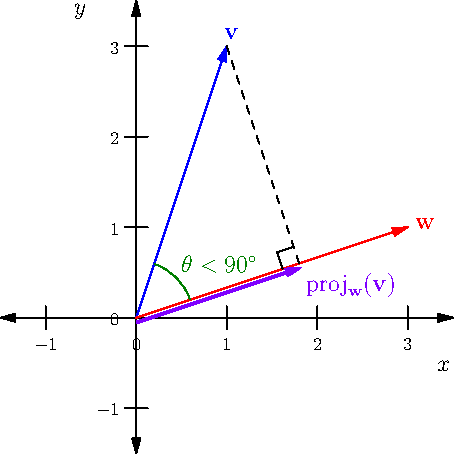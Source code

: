 size(8cm);
import geometry;
pair foot(pair P, pair A, pair B) { return foot(triangle(A,B,P).VC); }
usepackage("amsmath");

import graph;
xaxis("$x$", -1.5, 3.5, Ticks(Label(fontsize(9pt)), Step=1, begin=true, end=true), Arrows);
yaxis("$y$", -1.5, 3.5, Ticks(Label(fontsize(9pt)), Step=1, begin=true, end=true), Arrows);

pair v = (1,3);
pair w = (3,1);
pair O = (0,0);

draw(O--v, blue, EndArrow);
draw(O--w, red, EndArrow);
label("$\mathbf{w}$", w, dir(w), red);
label("$\mathbf{v}$", v, dir(v), blue);
pair P = foot(v,O,w);
draw(v--P, dashed);
markangle("$\theta < 90^{\circ}$", w, O, v, deepgreen);
markrightangle(v, P, O, black);
transform t = shift(dir(w)*dir(-90)*0.05);
draw(t*(O--P), purple+1.5, EndMargin);
draw(t*(O--P), purple, EndArrow);
label("$\operatorname{proj}_{\mathbf{w}}(\mathbf{v})$", t*P, dir(-45), purple);
